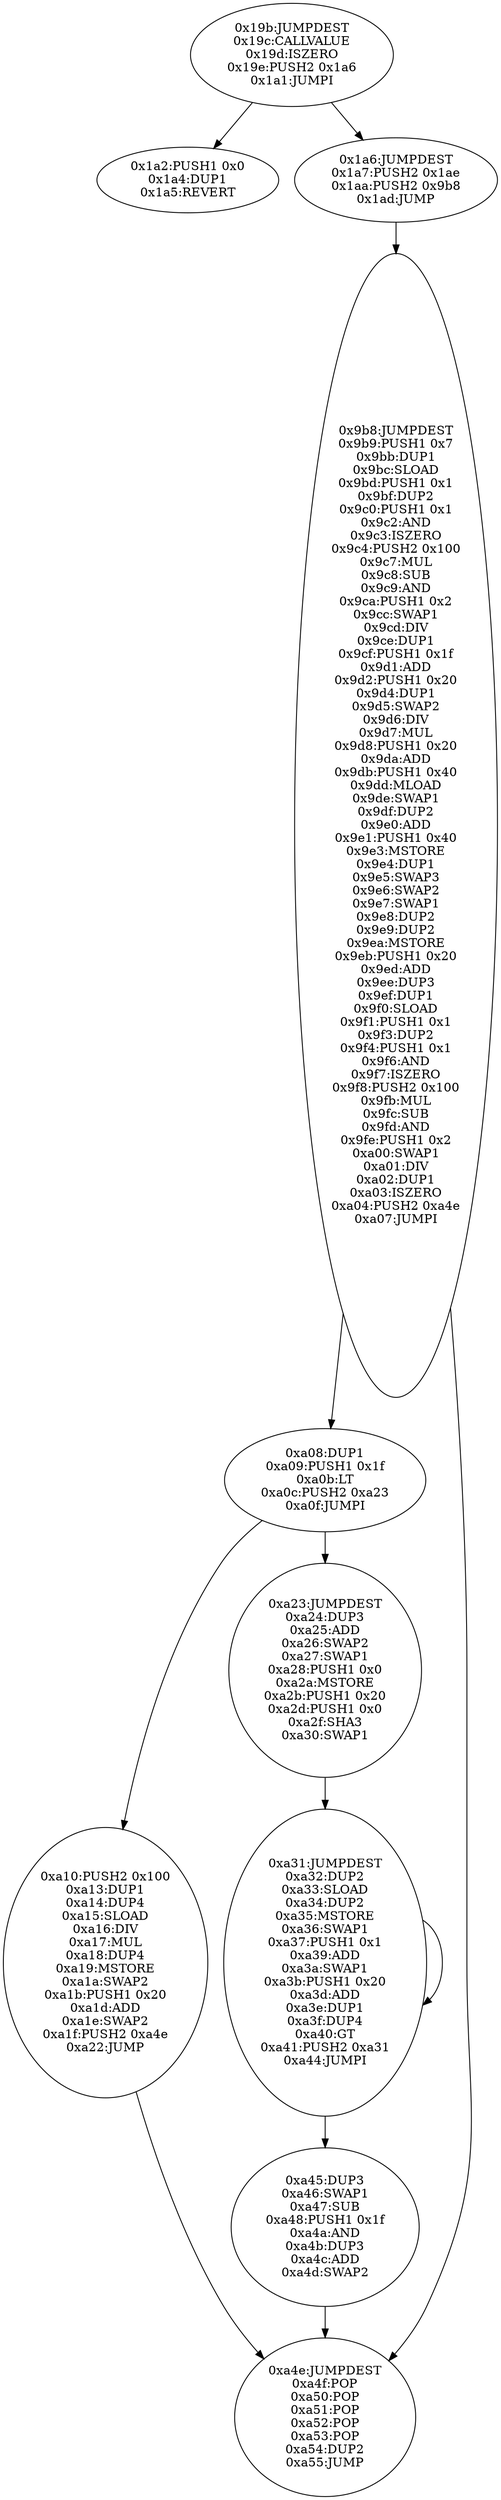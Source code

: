 digraph{
411[label="0x19b:JUMPDEST
0x19c:CALLVALUE
0x19d:ISZERO
0x19e:PUSH2 0x1a6
0x1a1:JUMPI"]
411 -> 418
411 -> 422
418[label="0x1a2:PUSH1 0x0
0x1a4:DUP1
0x1a5:REVERT"]
422[label="0x1a6:JUMPDEST
0x1a7:PUSH2 0x1ae
0x1aa:PUSH2 0x9b8
0x1ad:JUMP"]
422 -> 2488
2488[label="0x9b8:JUMPDEST
0x9b9:PUSH1 0x7
0x9bb:DUP1
0x9bc:SLOAD
0x9bd:PUSH1 0x1
0x9bf:DUP2
0x9c0:PUSH1 0x1
0x9c2:AND
0x9c3:ISZERO
0x9c4:PUSH2 0x100
0x9c7:MUL
0x9c8:SUB
0x9c9:AND
0x9ca:PUSH1 0x2
0x9cc:SWAP1
0x9cd:DIV
0x9ce:DUP1
0x9cf:PUSH1 0x1f
0x9d1:ADD
0x9d2:PUSH1 0x20
0x9d4:DUP1
0x9d5:SWAP2
0x9d6:DIV
0x9d7:MUL
0x9d8:PUSH1 0x20
0x9da:ADD
0x9db:PUSH1 0x40
0x9dd:MLOAD
0x9de:SWAP1
0x9df:DUP2
0x9e0:ADD
0x9e1:PUSH1 0x40
0x9e3:MSTORE
0x9e4:DUP1
0x9e5:SWAP3
0x9e6:SWAP2
0x9e7:SWAP1
0x9e8:DUP2
0x9e9:DUP2
0x9ea:MSTORE
0x9eb:PUSH1 0x20
0x9ed:ADD
0x9ee:DUP3
0x9ef:DUP1
0x9f0:SLOAD
0x9f1:PUSH1 0x1
0x9f3:DUP2
0x9f4:PUSH1 0x1
0x9f6:AND
0x9f7:ISZERO
0x9f8:PUSH2 0x100
0x9fb:MUL
0x9fc:SUB
0x9fd:AND
0x9fe:PUSH1 0x2
0xa00:SWAP1
0xa01:DIV
0xa02:DUP1
0xa03:ISZERO
0xa04:PUSH2 0xa4e
0xa07:JUMPI"]
2488 -> 2568
2488 -> 2638
2568[label="0xa08:DUP1
0xa09:PUSH1 0x1f
0xa0b:LT
0xa0c:PUSH2 0xa23
0xa0f:JUMPI"]
2568 -> 2576
2568 -> 2595
2576[label="0xa10:PUSH2 0x100
0xa13:DUP1
0xa14:DUP4
0xa15:SLOAD
0xa16:DIV
0xa17:MUL
0xa18:DUP4
0xa19:MSTORE
0xa1a:SWAP2
0xa1b:PUSH1 0x20
0xa1d:ADD
0xa1e:SWAP2
0xa1f:PUSH2 0xa4e
0xa22:JUMP"]
2576 -> 2638
2638[label="0xa4e:JUMPDEST
0xa4f:POP
0xa50:POP
0xa51:POP
0xa52:POP
0xa53:POP
0xa54:DUP2
0xa55:JUMP"]
2595[label="0xa23:JUMPDEST
0xa24:DUP3
0xa25:ADD
0xa26:SWAP2
0xa27:SWAP1
0xa28:PUSH1 0x0
0xa2a:MSTORE
0xa2b:PUSH1 0x20
0xa2d:PUSH1 0x0
0xa2f:SHA3
0xa30:SWAP1"]
2595 -> 2609
2609[label="0xa31:JUMPDEST
0xa32:DUP2
0xa33:SLOAD
0xa34:DUP2
0xa35:MSTORE
0xa36:SWAP1
0xa37:PUSH1 0x1
0xa39:ADD
0xa3a:SWAP1
0xa3b:PUSH1 0x20
0xa3d:ADD
0xa3e:DUP1
0xa3f:DUP4
0xa40:GT
0xa41:PUSH2 0xa31
0xa44:JUMPI"]
2609 -> 2629
2609 -> 2609
2629[label="0xa45:DUP3
0xa46:SWAP1
0xa47:SUB
0xa48:PUSH1 0x1f
0xa4a:AND
0xa4b:DUP3
0xa4c:ADD
0xa4d:SWAP2"]
2629 -> 2638

}